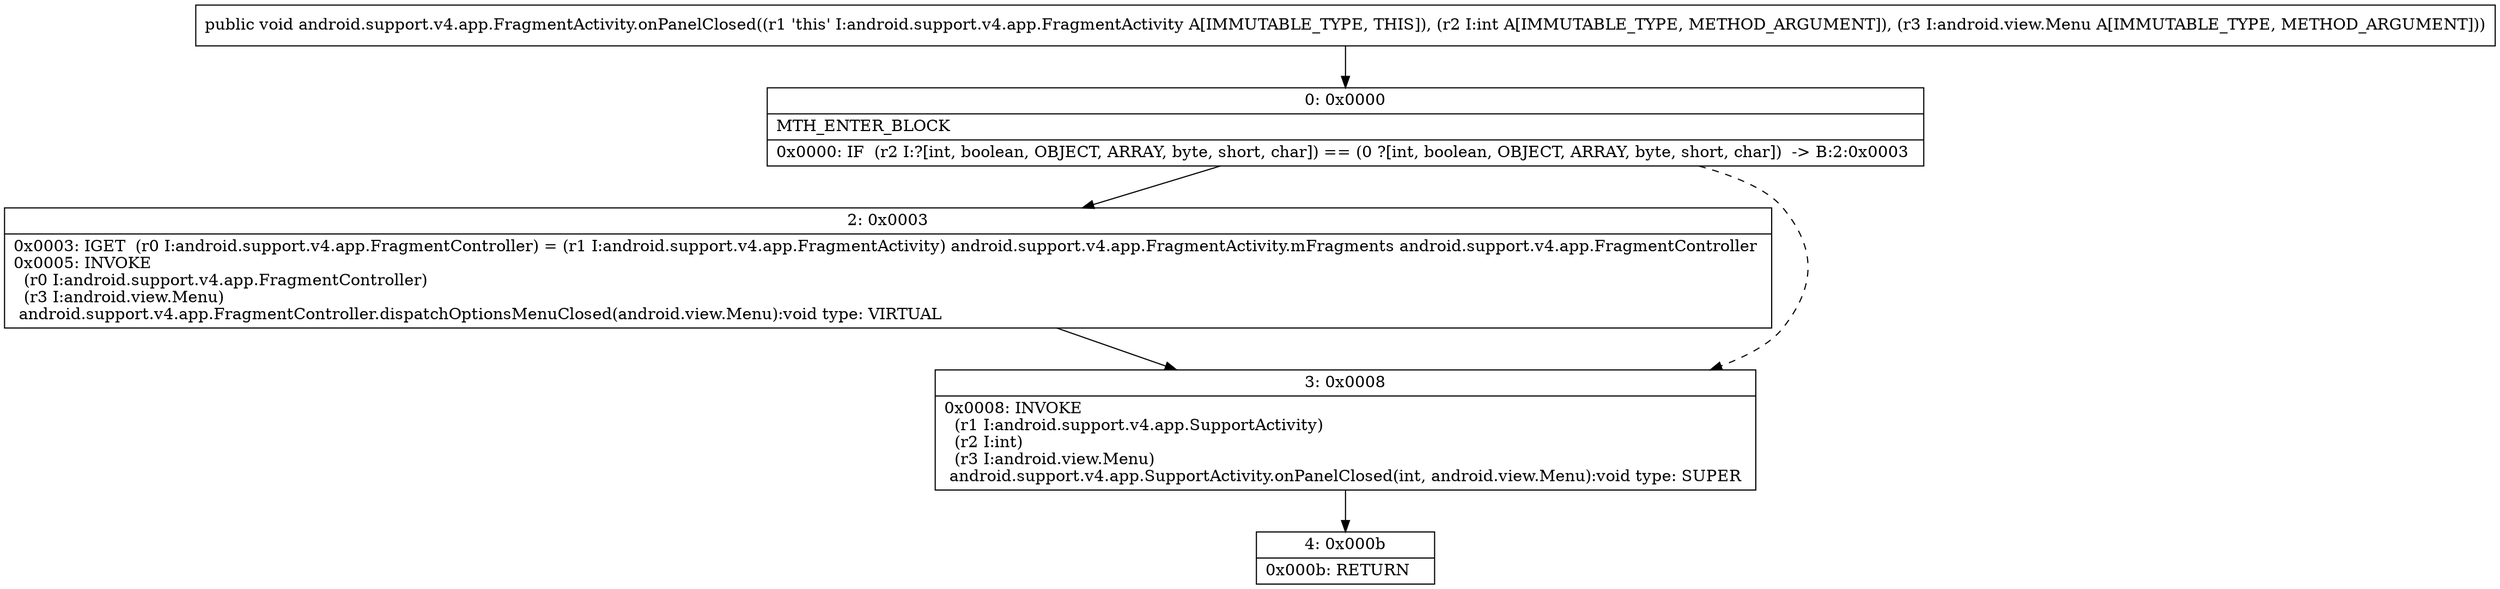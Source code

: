 digraph "CFG forandroid.support.v4.app.FragmentActivity.onPanelClosed(ILandroid\/view\/Menu;)V" {
Node_0 [shape=record,label="{0\:\ 0x0000|MTH_ENTER_BLOCK\l|0x0000: IF  (r2 I:?[int, boolean, OBJECT, ARRAY, byte, short, char]) == (0 ?[int, boolean, OBJECT, ARRAY, byte, short, char])  \-\> B:2:0x0003 \l}"];
Node_2 [shape=record,label="{2\:\ 0x0003|0x0003: IGET  (r0 I:android.support.v4.app.FragmentController) = (r1 I:android.support.v4.app.FragmentActivity) android.support.v4.app.FragmentActivity.mFragments android.support.v4.app.FragmentController \l0x0005: INVOKE  \l  (r0 I:android.support.v4.app.FragmentController)\l  (r3 I:android.view.Menu)\l android.support.v4.app.FragmentController.dispatchOptionsMenuClosed(android.view.Menu):void type: VIRTUAL \l}"];
Node_3 [shape=record,label="{3\:\ 0x0008|0x0008: INVOKE  \l  (r1 I:android.support.v4.app.SupportActivity)\l  (r2 I:int)\l  (r3 I:android.view.Menu)\l android.support.v4.app.SupportActivity.onPanelClosed(int, android.view.Menu):void type: SUPER \l}"];
Node_4 [shape=record,label="{4\:\ 0x000b|0x000b: RETURN   \l}"];
MethodNode[shape=record,label="{public void android.support.v4.app.FragmentActivity.onPanelClosed((r1 'this' I:android.support.v4.app.FragmentActivity A[IMMUTABLE_TYPE, THIS]), (r2 I:int A[IMMUTABLE_TYPE, METHOD_ARGUMENT]), (r3 I:android.view.Menu A[IMMUTABLE_TYPE, METHOD_ARGUMENT])) }"];
MethodNode -> Node_0;
Node_0 -> Node_2;
Node_0 -> Node_3[style=dashed];
Node_2 -> Node_3;
Node_3 -> Node_4;
}

